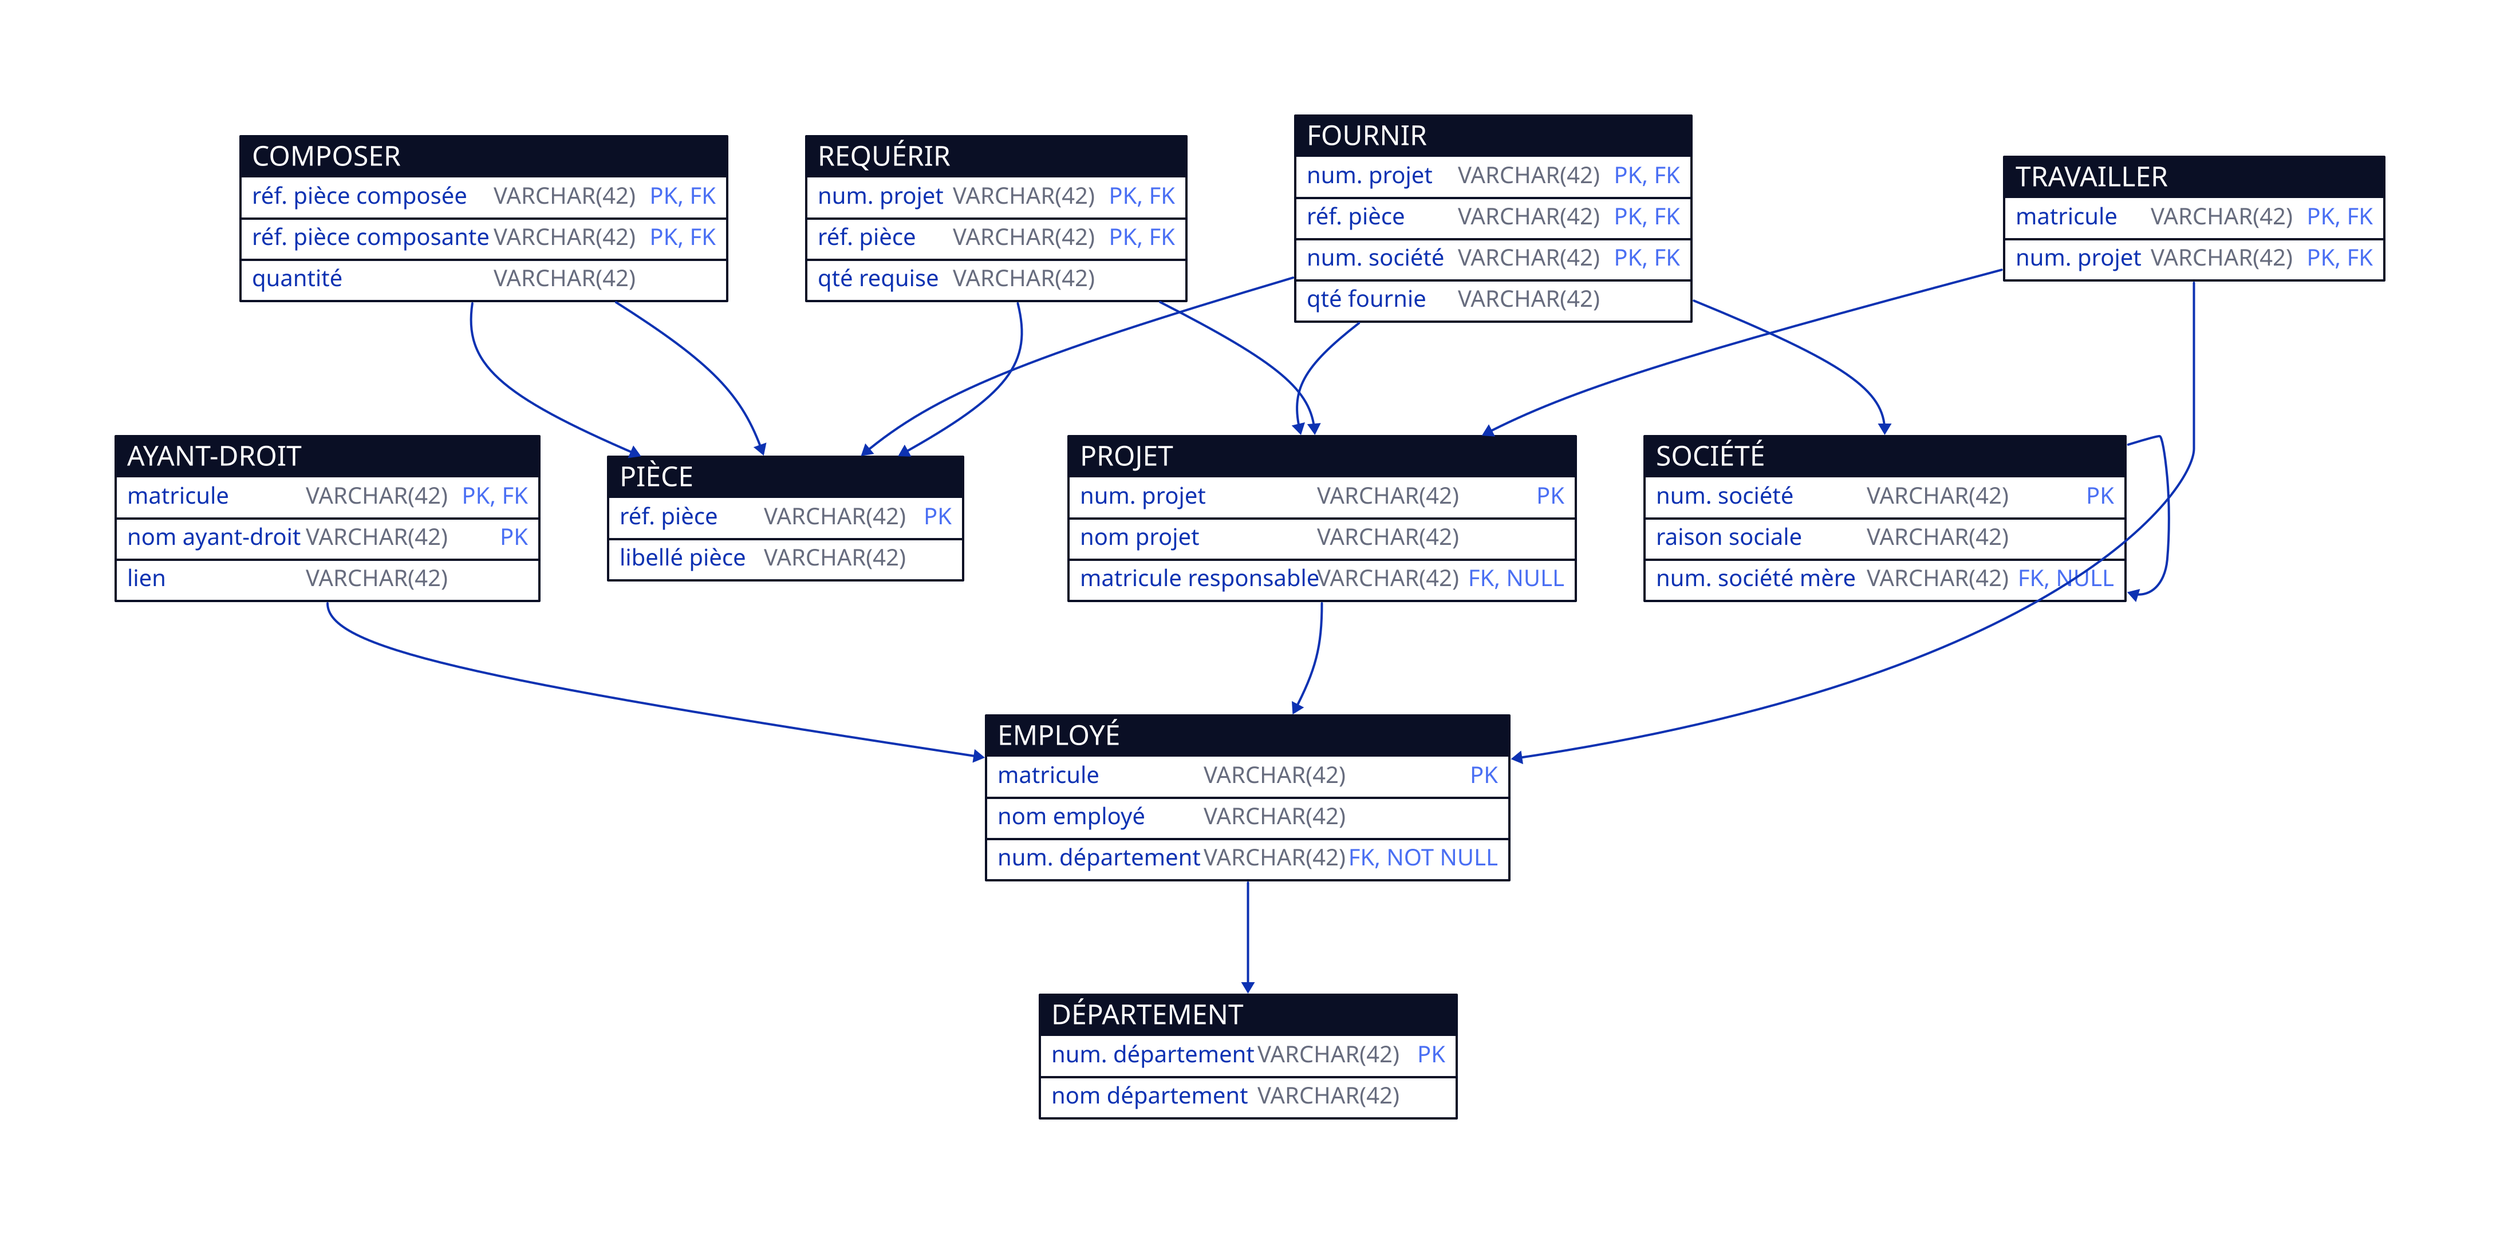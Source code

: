 "AYANT-DROIT": { shape: sql_table
  "matricule":       VARCHAR(42) {constraint: [PK; FK]}
  "nom ayant-droit": VARCHAR(42) {constraint: PK}
  "lien":            VARCHAR(42) 
}

"COMPOSER": { shape: sql_table
  "réf. pièce composée":   VARCHAR(42) {constraint: [PK; FK]}
  "réf. pièce composante": VARCHAR(42) {constraint: [PK; FK]}
  "quantité":              VARCHAR(42) 
}

"DÉPARTEMENT": { shape: sql_table
  "num. département": VARCHAR(42) {constraint: PK}
  "nom département":  VARCHAR(42) 
}

"EMPLOYÉ": { shape: sql_table
  "matricule":        VARCHAR(42) {constraint: PK}
  "nom employé":      VARCHAR(42) 
  "num. département": VARCHAR(42) {constraint: [FK; NOT NULL]}
}

"FOURNIR": { shape: sql_table
  "num. projet":  VARCHAR(42) {constraint: [PK; FK]}
  "réf. pièce":   VARCHAR(42) {constraint: [PK; FK]}
  "num. société": VARCHAR(42) {constraint: [PK; FK]}
  "qté fournie":  VARCHAR(42) 
}

"PIÈCE": { shape: sql_table
  "réf. pièce":    VARCHAR(42) {constraint: PK}
  "libellé pièce": VARCHAR(42) 
}

"PROJET": { shape: sql_table
  "num. projet":           VARCHAR(42) {constraint: PK}
  "nom projet":            VARCHAR(42) 
  "matricule responsable": VARCHAR(42) {constraint: [FK; "NULL"]}
}

"REQUÉRIR": { shape: sql_table
  "num. projet": VARCHAR(42) {constraint: [PK; FK]}
  "réf. pièce":  VARCHAR(42) {constraint: [PK; FK]}
  "qté requise": VARCHAR(42) 
}

"SOCIÉTÉ": { shape: sql_table
  "num. société":      VARCHAR(42) {constraint: PK}
  "raison sociale":    VARCHAR(42) 
  "num. société mère": VARCHAR(42) {constraint: [FK; "NULL"]}
}

"TRAVAILLER": { shape: sql_table
  "matricule":   VARCHAR(42) {constraint: [PK; FK]}
  "num. projet": VARCHAR(42) {constraint: [PK; FK]}
}

"AYANT-DROIT"."matricule" -> "EMPLOYÉ"."matricule"
"COMPOSER"."réf. pièce composée" -> "PIÈCE"."réf. pièce"
"COMPOSER"."réf. pièce composante" -> "PIÈCE"."réf. pièce"
"EMPLOYÉ"."num. département" -> "DÉPARTEMENT"."num. département"
"FOURNIR"."num. projet" -> "PROJET"."num. projet"
"FOURNIR"."réf. pièce" -> "PIÈCE"."réf. pièce"
"FOURNIR"."num. société" -> "SOCIÉTÉ"."num. société"
"PROJET"."matricule responsable" -> "EMPLOYÉ"."matricule"
"REQUÉRIR"."num. projet" -> "PROJET"."num. projet"
"REQUÉRIR"."réf. pièce" -> "PIÈCE"."réf. pièce"
"SOCIÉTÉ"."num. société mère" -> "SOCIÉTÉ"."num. société"
"TRAVAILLER"."matricule" -> "EMPLOYÉ"."matricule"
"TRAVAILLER"."num. projet" -> "PROJET"."num. projet"
